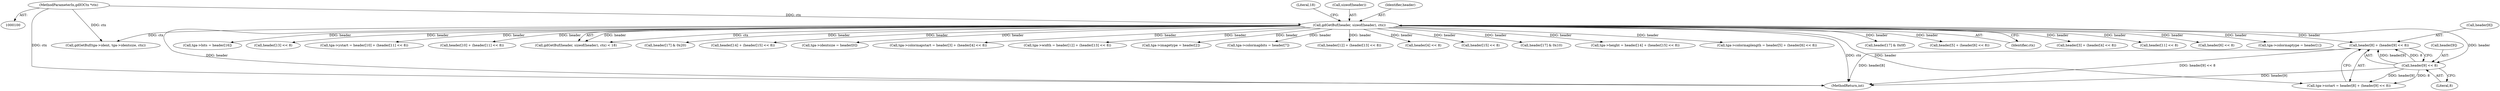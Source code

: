 digraph "0_libgd_10ef1dca63d62433fda13309b4a228782db823f7_0@array" {
"1000177" [label="(Call,header[8] + (header[9] << 8))"];
"1000107" [label="(Call,gdGetBuf(header, sizeof(header), ctx))"];
"1000101" [label="(MethodParameterIn,gdIOCtx *ctx)"];
"1000181" [label="(Call,header[9] << 8)"];
"1000108" [label="(Identifier,header)"];
"1000185" [label="(Literal,8)"];
"1000181" [label="(Call,header[9] << 8)"];
"1000112" [label="(Literal,18)"];
"1000126" [label="(Call,tga->colormaptype = header[1])"];
"1000178" [label="(Call,header[8])"];
"1000107" [label="(Call,gdGetBuf(header, sizeof(header), ctx))"];
"1000225" [label="(Call,tga->bits = header[16])"];
"1000207" [label="(Call,header[13] << 8)"];
"1000186" [label="(Call,tga->ystart = header[10] + (header[11] << 8))"];
"1000190" [label="(Call,header[10] + (header[11] << 8))"];
"1000106" [label="(Call,gdGetBuf(header, sizeof(header), ctx) < 18)"];
"1000258" [label="(Call,header[17] & 0x20)"];
"1000216" [label="(Call,header[14] + (header[15] << 8))"];
"1000119" [label="(Call,tga->identsize = header[0])"];
"1000140" [label="(Call,tga->colormapstart = header[3] + (header[4] << 8))"];
"1000199" [label="(Call,tga->width = header[12] + (header[13] << 8))"];
"1000346" [label="(Call,gdGetBuf(tga->ident, tga->identsize, ctx))"];
"1000133" [label="(Call,tga->imagetype = header[2])"];
"1000166" [label="(Call,tga->colormapbits = header[7])"];
"1000182" [label="(Call,header[9])"];
"1000101" [label="(MethodParameterIn,gdIOCtx *ctx)"];
"1000203" [label="(Call,header[12] + (header[13] << 8))"];
"1000109" [label="(Call,sizeof(header))"];
"1000148" [label="(Call,header[4] << 8)"];
"1000220" [label="(Call,header[15] << 8)"];
"1000246" [label="(Call,header[17] & 0x10)"];
"1000212" [label="(Call,tga->height = header[14] + (header[15] << 8))"];
"1000153" [label="(Call,tga->colormaplength = header[5] + (header[6] << 8))"];
"1000173" [label="(Call,tga->xstart = header[8] + (header[9] << 8))"];
"1000356" [label="(MethodReturn,int)"];
"1000236" [label="(Call,header[17] & 0x0f)"];
"1000177" [label="(Call,header[8] + (header[9] << 8))"];
"1000157" [label="(Call,header[5] + (header[6] << 8))"];
"1000111" [label="(Identifier,ctx)"];
"1000144" [label="(Call,header[3] + (header[4] << 8))"];
"1000194" [label="(Call,header[11] << 8)"];
"1000161" [label="(Call,header[6] << 8)"];
"1000177" -> "1000173"  [label="AST: "];
"1000177" -> "1000181"  [label="CFG: "];
"1000178" -> "1000177"  [label="AST: "];
"1000181" -> "1000177"  [label="AST: "];
"1000173" -> "1000177"  [label="CFG: "];
"1000177" -> "1000356"  [label="DDG: header[9] << 8"];
"1000177" -> "1000356"  [label="DDG: header[8]"];
"1000107" -> "1000177"  [label="DDG: header"];
"1000181" -> "1000177"  [label="DDG: header[9]"];
"1000181" -> "1000177"  [label="DDG: 8"];
"1000107" -> "1000106"  [label="AST: "];
"1000107" -> "1000111"  [label="CFG: "];
"1000108" -> "1000107"  [label="AST: "];
"1000109" -> "1000107"  [label="AST: "];
"1000111" -> "1000107"  [label="AST: "];
"1000112" -> "1000107"  [label="CFG: "];
"1000107" -> "1000356"  [label="DDG: header"];
"1000107" -> "1000356"  [label="DDG: ctx"];
"1000107" -> "1000106"  [label="DDG: header"];
"1000107" -> "1000106"  [label="DDG: ctx"];
"1000101" -> "1000107"  [label="DDG: ctx"];
"1000107" -> "1000119"  [label="DDG: header"];
"1000107" -> "1000126"  [label="DDG: header"];
"1000107" -> "1000133"  [label="DDG: header"];
"1000107" -> "1000140"  [label="DDG: header"];
"1000107" -> "1000144"  [label="DDG: header"];
"1000107" -> "1000148"  [label="DDG: header"];
"1000107" -> "1000153"  [label="DDG: header"];
"1000107" -> "1000157"  [label="DDG: header"];
"1000107" -> "1000161"  [label="DDG: header"];
"1000107" -> "1000166"  [label="DDG: header"];
"1000107" -> "1000173"  [label="DDG: header"];
"1000107" -> "1000181"  [label="DDG: header"];
"1000107" -> "1000186"  [label="DDG: header"];
"1000107" -> "1000190"  [label="DDG: header"];
"1000107" -> "1000194"  [label="DDG: header"];
"1000107" -> "1000199"  [label="DDG: header"];
"1000107" -> "1000203"  [label="DDG: header"];
"1000107" -> "1000207"  [label="DDG: header"];
"1000107" -> "1000212"  [label="DDG: header"];
"1000107" -> "1000216"  [label="DDG: header"];
"1000107" -> "1000220"  [label="DDG: header"];
"1000107" -> "1000225"  [label="DDG: header"];
"1000107" -> "1000236"  [label="DDG: header"];
"1000107" -> "1000246"  [label="DDG: header"];
"1000107" -> "1000258"  [label="DDG: header"];
"1000107" -> "1000346"  [label="DDG: ctx"];
"1000101" -> "1000100"  [label="AST: "];
"1000101" -> "1000356"  [label="DDG: ctx"];
"1000101" -> "1000346"  [label="DDG: ctx"];
"1000181" -> "1000185"  [label="CFG: "];
"1000182" -> "1000181"  [label="AST: "];
"1000185" -> "1000181"  [label="AST: "];
"1000181" -> "1000356"  [label="DDG: header[9]"];
"1000181" -> "1000173"  [label="DDG: header[9]"];
"1000181" -> "1000173"  [label="DDG: 8"];
}
